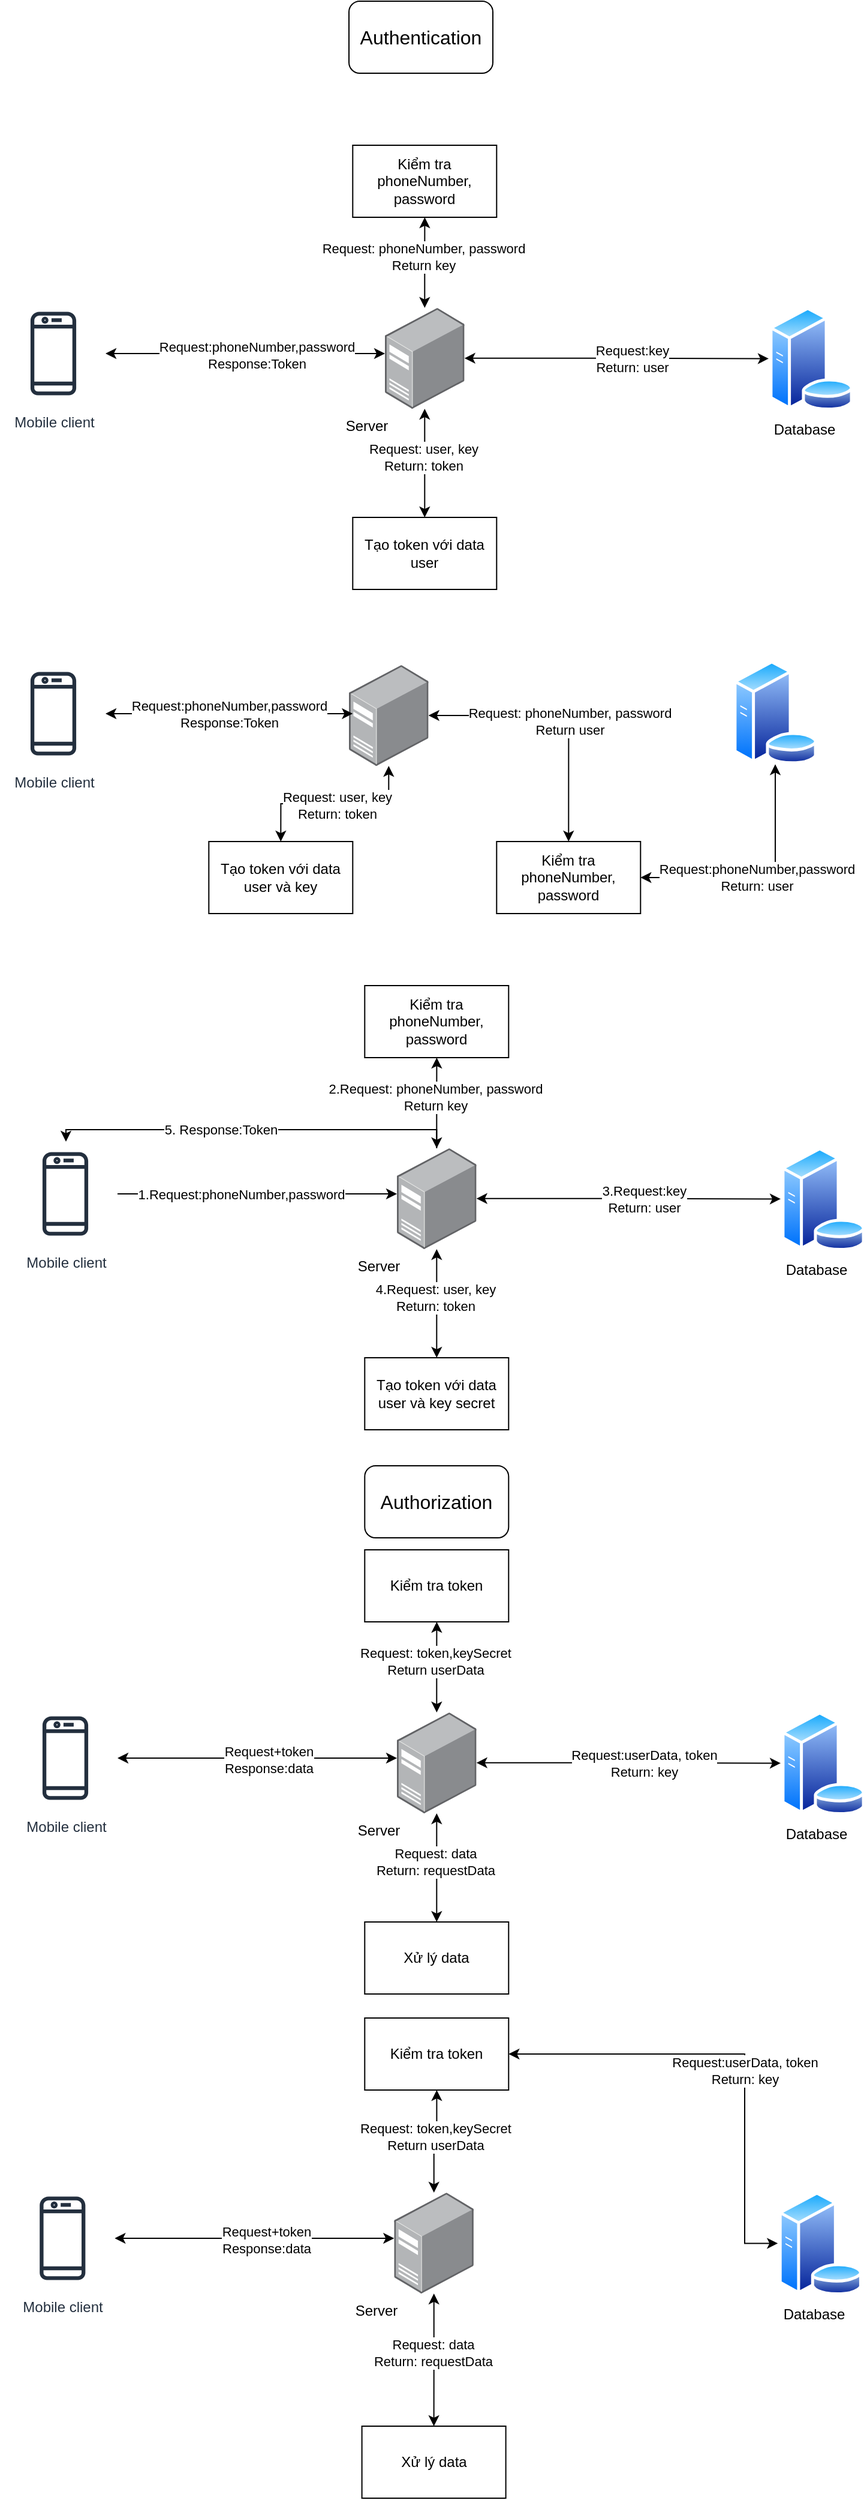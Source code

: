 <mxfile version="22.0.8" type="github">
  <diagram name="Page-1" id="wFv23azrO5TmY8dKMRDV">
    <mxGraphModel dx="880" dy="1278" grid="1" gridSize="10" guides="1" tooltips="1" connect="1" arrows="1" fold="1" page="0" pageScale="1" pageWidth="850" pageHeight="1100" math="0" shadow="0">
      <root>
        <mxCell id="0" />
        <mxCell id="1" parent="0" />
        <mxCell id="Zo6Wz0A7gYt2dgUF0l2a-8" style="edgeStyle=orthogonalEdgeStyle;rounded=0;orthogonalLoop=1;jettySize=auto;html=1;startArrow=classic;startFill=1;" edge="1" parent="1" source="Zo6Wz0A7gYt2dgUF0l2a-1" target="Zo6Wz0A7gYt2dgUF0l2a-3">
          <mxGeometry relative="1" as="geometry">
            <Array as="points">
              <mxPoint x="360" y="-406" />
              <mxPoint x="360" y="-406" />
            </Array>
          </mxGeometry>
        </mxCell>
        <mxCell id="Zo6Wz0A7gYt2dgUF0l2a-9" value="Request:phoneNumber,password&lt;br&gt;Response:Token" style="edgeLabel;html=1;align=center;verticalAlign=middle;resizable=0;points=[];" vertex="1" connectable="0" parent="Zo6Wz0A7gYt2dgUF0l2a-8">
          <mxGeometry x="0.08" relative="1" as="geometry">
            <mxPoint y="1" as="offset" />
          </mxGeometry>
        </mxCell>
        <mxCell id="Zo6Wz0A7gYt2dgUF0l2a-1" value="Mobile client" style="sketch=0;outlineConnect=0;fontColor=#232F3E;gradientColor=none;strokeColor=#232F3E;fillColor=#ffffff;dashed=0;verticalLabelPosition=bottom;verticalAlign=top;align=center;html=1;fontSize=12;fontStyle=0;aspect=fixed;shape=mxgraph.aws4.resourceIcon;resIcon=mxgraph.aws4.mobile_client;" vertex="1" parent="1">
          <mxGeometry x="110" y="-450" width="87" height="87" as="geometry" />
        </mxCell>
        <mxCell id="Zo6Wz0A7gYt2dgUF0l2a-2" value="" style="image;aspect=fixed;perimeter=ellipsePerimeter;html=1;align=center;shadow=0;dashed=0;spacingTop=3;image=img/lib/active_directory/database_server.svg;" vertex="1" parent="1">
          <mxGeometry x="750" y="-445.56" width="71" height="86.58" as="geometry" />
        </mxCell>
        <mxCell id="Zo6Wz0A7gYt2dgUF0l2a-12" style="edgeStyle=orthogonalEdgeStyle;rounded=0;orthogonalLoop=1;jettySize=auto;html=1;entryX=0;entryY=0.5;entryDx=0;entryDy=0;startArrow=classic;startFill=1;" edge="1" parent="1" source="Zo6Wz0A7gYt2dgUF0l2a-3" target="Zo6Wz0A7gYt2dgUF0l2a-2">
          <mxGeometry relative="1" as="geometry" />
        </mxCell>
        <mxCell id="Zo6Wz0A7gYt2dgUF0l2a-13" value="Request:key&lt;br&gt;Return: user" style="edgeLabel;html=1;align=center;verticalAlign=middle;resizable=0;points=[];" vertex="1" connectable="0" parent="Zo6Wz0A7gYt2dgUF0l2a-12">
          <mxGeometry x="0.103" relative="1" as="geometry">
            <mxPoint as="offset" />
          </mxGeometry>
        </mxCell>
        <mxCell id="Zo6Wz0A7gYt2dgUF0l2a-16" style="edgeStyle=orthogonalEdgeStyle;rounded=0;orthogonalLoop=1;jettySize=auto;html=1;startArrow=classic;startFill=1;" edge="1" parent="1" source="Zo6Wz0A7gYt2dgUF0l2a-3" target="Zo6Wz0A7gYt2dgUF0l2a-15">
          <mxGeometry relative="1" as="geometry" />
        </mxCell>
        <mxCell id="Zo6Wz0A7gYt2dgUF0l2a-17" value="Request: phoneNumber, password&lt;br&gt;Return key" style="edgeLabel;html=1;align=center;verticalAlign=middle;resizable=0;points=[];" vertex="1" connectable="0" parent="Zo6Wz0A7gYt2dgUF0l2a-16">
          <mxGeometry x="0.128" y="1" relative="1" as="geometry">
            <mxPoint as="offset" />
          </mxGeometry>
        </mxCell>
        <mxCell id="Zo6Wz0A7gYt2dgUF0l2a-19" style="edgeStyle=orthogonalEdgeStyle;rounded=0;orthogonalLoop=1;jettySize=auto;html=1;entryX=0.5;entryY=0;entryDx=0;entryDy=0;startArrow=classic;startFill=1;" edge="1" parent="1" source="Zo6Wz0A7gYt2dgUF0l2a-3" target="Zo6Wz0A7gYt2dgUF0l2a-18">
          <mxGeometry relative="1" as="geometry" />
        </mxCell>
        <mxCell id="Zo6Wz0A7gYt2dgUF0l2a-20" value="Request: user, key&lt;br&gt;Return: token" style="edgeLabel;html=1;align=center;verticalAlign=middle;resizable=0;points=[];" vertex="1" connectable="0" parent="Zo6Wz0A7gYt2dgUF0l2a-19">
          <mxGeometry x="-0.105" y="-1" relative="1" as="geometry">
            <mxPoint as="offset" />
          </mxGeometry>
        </mxCell>
        <mxCell id="Zo6Wz0A7gYt2dgUF0l2a-3" value="" style="image;points=[];aspect=fixed;html=1;align=center;shadow=0;dashed=0;image=img/lib/allied_telesis/computer_and_terminals/Server_Desktop.svg;" vertex="1" parent="1">
          <mxGeometry x="430" y="-444.56" width="66.3" height="84.04" as="geometry" />
        </mxCell>
        <mxCell id="Zo6Wz0A7gYt2dgUF0l2a-4" value="Server&lt;br&gt;" style="text;html=1;strokeColor=none;fillColor=none;align=center;verticalAlign=middle;whiteSpace=wrap;rounded=0;" vertex="1" parent="1">
          <mxGeometry x="385" y="-360.52" width="60" height="30" as="geometry" />
        </mxCell>
        <mxCell id="Zo6Wz0A7gYt2dgUF0l2a-5" value="Database&lt;br&gt;" style="text;html=1;strokeColor=none;fillColor=none;align=center;verticalAlign=middle;whiteSpace=wrap;rounded=0;" vertex="1" parent="1">
          <mxGeometry x="750" y="-357.98" width="60" height="30" as="geometry" />
        </mxCell>
        <mxCell id="Zo6Wz0A7gYt2dgUF0l2a-15" value="Kiểm tra phoneNumber, password" style="rounded=0;whiteSpace=wrap;html=1;" vertex="1" parent="1">
          <mxGeometry x="403.15" y="-580" width="120" height="60" as="geometry" />
        </mxCell>
        <mxCell id="Zo6Wz0A7gYt2dgUF0l2a-18" value="Tạo token với data user" style="rounded=0;whiteSpace=wrap;html=1;" vertex="1" parent="1">
          <mxGeometry x="403.15" y="-270" width="120" height="60" as="geometry" />
        </mxCell>
        <mxCell id="Zo6Wz0A7gYt2dgUF0l2a-21" value="Mobile client" style="sketch=0;outlineConnect=0;fontColor=#232F3E;gradientColor=none;strokeColor=#232F3E;fillColor=#ffffff;dashed=0;verticalLabelPosition=bottom;verticalAlign=top;align=center;html=1;fontSize=12;fontStyle=0;aspect=fixed;shape=mxgraph.aws4.resourceIcon;resIcon=mxgraph.aws4.mobile_client;" vertex="1" parent="1">
          <mxGeometry x="110" y="-150" width="87" height="87" as="geometry" />
        </mxCell>
        <mxCell id="Zo6Wz0A7gYt2dgUF0l2a-22" value="&lt;font style=&quot;font-size: 16px;&quot;&gt;Authentication&lt;/font&gt;" style="rounded=1;whiteSpace=wrap;html=1;" vertex="1" parent="1">
          <mxGeometry x="400" y="-700" width="120" height="60" as="geometry" />
        </mxCell>
        <mxCell id="Zo6Wz0A7gYt2dgUF0l2a-36" style="edgeStyle=orthogonalEdgeStyle;rounded=0;orthogonalLoop=1;jettySize=auto;html=1;entryX=0.5;entryY=0;entryDx=0;entryDy=0;startArrow=classic;startFill=1;" edge="1" parent="1" source="Zo6Wz0A7gYt2dgUF0l2a-23" target="Zo6Wz0A7gYt2dgUF0l2a-34">
          <mxGeometry relative="1" as="geometry" />
        </mxCell>
        <mxCell id="Zo6Wz0A7gYt2dgUF0l2a-23" value="" style="image;points=[];aspect=fixed;html=1;align=center;shadow=0;dashed=0;image=img/lib/allied_telesis/computer_and_terminals/Server_Desktop.svg;" vertex="1" parent="1">
          <mxGeometry x="400" y="-147.04" width="66.3" height="84.04" as="geometry" />
        </mxCell>
        <mxCell id="Zo6Wz0A7gYt2dgUF0l2a-24" style="edgeStyle=orthogonalEdgeStyle;rounded=0;orthogonalLoop=1;jettySize=auto;html=1;entryX=0.048;entryY=0.482;entryDx=0;entryDy=0;entryPerimeter=0;startArrow=classic;startFill=1;" edge="1" parent="1" source="Zo6Wz0A7gYt2dgUF0l2a-21" target="Zo6Wz0A7gYt2dgUF0l2a-23">
          <mxGeometry relative="1" as="geometry" />
        </mxCell>
        <mxCell id="Zo6Wz0A7gYt2dgUF0l2a-25" value="" style="image;aspect=fixed;perimeter=ellipsePerimeter;html=1;align=center;shadow=0;dashed=0;spacingTop=3;image=img/lib/active_directory/database_server.svg;" vertex="1" parent="1">
          <mxGeometry x="720" y="-151.0" width="71" height="86.58" as="geometry" />
        </mxCell>
        <mxCell id="Zo6Wz0A7gYt2dgUF0l2a-26" value="Request:phoneNumber,password&lt;br&gt;Response:Token" style="edgeLabel;html=1;align=center;verticalAlign=middle;resizable=0;points=[];" vertex="1" connectable="0" parent="1">
          <mxGeometry x="300" y="-106.5" as="geometry" />
        </mxCell>
        <mxCell id="Zo6Wz0A7gYt2dgUF0l2a-29" style="edgeStyle=orthogonalEdgeStyle;rounded=0;orthogonalLoop=1;jettySize=auto;html=1;startArrow=classic;startFill=1;" edge="1" parent="1" source="Zo6Wz0A7gYt2dgUF0l2a-27" target="Zo6Wz0A7gYt2dgUF0l2a-25">
          <mxGeometry relative="1" as="geometry" />
        </mxCell>
        <mxCell id="Zo6Wz0A7gYt2dgUF0l2a-27" value="Kiểm tra phoneNumber, password" style="rounded=0;whiteSpace=wrap;html=1;" vertex="1" parent="1">
          <mxGeometry x="523.15" width="120" height="60" as="geometry" />
        </mxCell>
        <mxCell id="Zo6Wz0A7gYt2dgUF0l2a-28" style="edgeStyle=orthogonalEdgeStyle;rounded=0;orthogonalLoop=1;jettySize=auto;html=1;entryX=0.5;entryY=0;entryDx=0;entryDy=0;startArrow=classic;startFill=1;" edge="1" parent="1" source="Zo6Wz0A7gYt2dgUF0l2a-23" target="Zo6Wz0A7gYt2dgUF0l2a-27">
          <mxGeometry relative="1" as="geometry">
            <Array as="points">
              <mxPoint x="583" y="-105" />
            </Array>
          </mxGeometry>
        </mxCell>
        <mxCell id="Zo6Wz0A7gYt2dgUF0l2a-32" value="Request: phoneNumber, password&lt;br style=&quot;border-color: var(--border-color);&quot;&gt;Return user" style="edgeLabel;html=1;align=center;verticalAlign=middle;resizable=0;points=[];" vertex="1" connectable="0" parent="Zo6Wz0A7gYt2dgUF0l2a-28">
          <mxGeometry x="-0.53" y="-1" relative="1" as="geometry">
            <mxPoint x="65" y="4" as="offset" />
          </mxGeometry>
        </mxCell>
        <mxCell id="Zo6Wz0A7gYt2dgUF0l2a-33" value="Request:phoneNumber,password&lt;br&gt;Return: user" style="edgeLabel;html=1;align=center;verticalAlign=middle;resizable=0;points=[];" vertex="1" connectable="0" parent="1">
          <mxGeometry x="740.0" y="30.003" as="geometry" />
        </mxCell>
        <mxCell id="Zo6Wz0A7gYt2dgUF0l2a-34" value="Tạo token với data user và key" style="rounded=0;whiteSpace=wrap;html=1;" vertex="1" parent="1">
          <mxGeometry x="283.15" width="120" height="60" as="geometry" />
        </mxCell>
        <mxCell id="Zo6Wz0A7gYt2dgUF0l2a-37" value="Request: user, key&lt;br&gt;Return: token" style="edgeLabel;html=1;align=center;verticalAlign=middle;resizable=0;points=[];" vertex="1" connectable="0" parent="1">
          <mxGeometry x="390.0" y="-30" as="geometry" />
        </mxCell>
        <mxCell id="Zo6Wz0A7gYt2dgUF0l2a-41" style="edgeStyle=orthogonalEdgeStyle;rounded=0;orthogonalLoop=1;jettySize=auto;html=1;startArrow=none;startFill=0;" edge="1" parent="1" source="Zo6Wz0A7gYt2dgUF0l2a-43" target="Zo6Wz0A7gYt2dgUF0l2a-51">
          <mxGeometry relative="1" as="geometry">
            <Array as="points">
              <mxPoint x="370" y="294" />
              <mxPoint x="370" y="294" />
            </Array>
          </mxGeometry>
        </mxCell>
        <mxCell id="Zo6Wz0A7gYt2dgUF0l2a-42" value="1.Request:phoneNumber,password" style="edgeLabel;html=1;align=center;verticalAlign=middle;resizable=0;points=[];" vertex="1" connectable="0" parent="Zo6Wz0A7gYt2dgUF0l2a-41">
          <mxGeometry x="0.08" relative="1" as="geometry">
            <mxPoint x="-23" as="offset" />
          </mxGeometry>
        </mxCell>
        <mxCell id="Zo6Wz0A7gYt2dgUF0l2a-43" value="Mobile client" style="sketch=0;outlineConnect=0;fontColor=#232F3E;gradientColor=none;strokeColor=#232F3E;fillColor=#ffffff;dashed=0;verticalLabelPosition=bottom;verticalAlign=top;align=center;html=1;fontSize=12;fontStyle=0;aspect=fixed;shape=mxgraph.aws4.resourceIcon;resIcon=mxgraph.aws4.mobile_client;" vertex="1" parent="1">
          <mxGeometry x="120" y="250" width="87" height="87" as="geometry" />
        </mxCell>
        <mxCell id="Zo6Wz0A7gYt2dgUF0l2a-44" value="" style="image;aspect=fixed;perimeter=ellipsePerimeter;html=1;align=center;shadow=0;dashed=0;spacingTop=3;image=img/lib/active_directory/database_server.svg;" vertex="1" parent="1">
          <mxGeometry x="760" y="254.44" width="71" height="86.58" as="geometry" />
        </mxCell>
        <mxCell id="Zo6Wz0A7gYt2dgUF0l2a-45" style="edgeStyle=orthogonalEdgeStyle;rounded=0;orthogonalLoop=1;jettySize=auto;html=1;entryX=0;entryY=0.5;entryDx=0;entryDy=0;startArrow=classic;startFill=1;" edge="1" parent="1" source="Zo6Wz0A7gYt2dgUF0l2a-51" target="Zo6Wz0A7gYt2dgUF0l2a-44">
          <mxGeometry relative="1" as="geometry" />
        </mxCell>
        <mxCell id="Zo6Wz0A7gYt2dgUF0l2a-46" value="3.Request:key&lt;br&gt;Return: user" style="edgeLabel;html=1;align=center;verticalAlign=middle;resizable=0;points=[];" vertex="1" connectable="0" parent="Zo6Wz0A7gYt2dgUF0l2a-45">
          <mxGeometry x="0.103" relative="1" as="geometry">
            <mxPoint as="offset" />
          </mxGeometry>
        </mxCell>
        <mxCell id="Zo6Wz0A7gYt2dgUF0l2a-47" style="edgeStyle=orthogonalEdgeStyle;rounded=0;orthogonalLoop=1;jettySize=auto;html=1;startArrow=classic;startFill=1;" edge="1" parent="1" source="Zo6Wz0A7gYt2dgUF0l2a-51" target="Zo6Wz0A7gYt2dgUF0l2a-54">
          <mxGeometry relative="1" as="geometry" />
        </mxCell>
        <mxCell id="Zo6Wz0A7gYt2dgUF0l2a-48" value="2.Request: phoneNumber, password&lt;br&gt;Return key" style="edgeLabel;html=1;align=center;verticalAlign=middle;resizable=0;points=[];" vertex="1" connectable="0" parent="Zo6Wz0A7gYt2dgUF0l2a-47">
          <mxGeometry x="0.128" y="1" relative="1" as="geometry">
            <mxPoint as="offset" />
          </mxGeometry>
        </mxCell>
        <mxCell id="Zo6Wz0A7gYt2dgUF0l2a-49" style="edgeStyle=orthogonalEdgeStyle;rounded=0;orthogonalLoop=1;jettySize=auto;html=1;entryX=0.5;entryY=0;entryDx=0;entryDy=0;startArrow=classic;startFill=1;" edge="1" parent="1" source="Zo6Wz0A7gYt2dgUF0l2a-51" target="Zo6Wz0A7gYt2dgUF0l2a-55">
          <mxGeometry relative="1" as="geometry" />
        </mxCell>
        <mxCell id="Zo6Wz0A7gYt2dgUF0l2a-50" value="4.Request: user, key&lt;br&gt;Return: token" style="edgeLabel;html=1;align=center;verticalAlign=middle;resizable=0;points=[];" vertex="1" connectable="0" parent="Zo6Wz0A7gYt2dgUF0l2a-49">
          <mxGeometry x="-0.105" y="-1" relative="1" as="geometry">
            <mxPoint as="offset" />
          </mxGeometry>
        </mxCell>
        <mxCell id="Zo6Wz0A7gYt2dgUF0l2a-56" style="edgeStyle=orthogonalEdgeStyle;rounded=0;orthogonalLoop=1;jettySize=auto;html=1;" edge="1" parent="1" source="Zo6Wz0A7gYt2dgUF0l2a-51" target="Zo6Wz0A7gYt2dgUF0l2a-43">
          <mxGeometry relative="1" as="geometry">
            <Array as="points">
              <mxPoint x="473" y="240" />
              <mxPoint x="164" y="240" />
            </Array>
          </mxGeometry>
        </mxCell>
        <mxCell id="Zo6Wz0A7gYt2dgUF0l2a-51" value="" style="image;points=[];aspect=fixed;html=1;align=center;shadow=0;dashed=0;image=img/lib/allied_telesis/computer_and_terminals/Server_Desktop.svg;" vertex="1" parent="1">
          <mxGeometry x="440" y="255.44" width="66.3" height="84.04" as="geometry" />
        </mxCell>
        <mxCell id="Zo6Wz0A7gYt2dgUF0l2a-52" value="Server&lt;br&gt;" style="text;html=1;strokeColor=none;fillColor=none;align=center;verticalAlign=middle;whiteSpace=wrap;rounded=0;" vertex="1" parent="1">
          <mxGeometry x="395" y="339.48" width="60" height="30" as="geometry" />
        </mxCell>
        <mxCell id="Zo6Wz0A7gYt2dgUF0l2a-53" value="Database&lt;br&gt;" style="text;html=1;strokeColor=none;fillColor=none;align=center;verticalAlign=middle;whiteSpace=wrap;rounded=0;" vertex="1" parent="1">
          <mxGeometry x="760" y="342.02" width="60" height="30" as="geometry" />
        </mxCell>
        <mxCell id="Zo6Wz0A7gYt2dgUF0l2a-54" value="Kiểm tra phoneNumber, password" style="rounded=0;whiteSpace=wrap;html=1;" vertex="1" parent="1">
          <mxGeometry x="413.15" y="120" width="120" height="60" as="geometry" />
        </mxCell>
        <mxCell id="Zo6Wz0A7gYt2dgUF0l2a-55" value="Tạo token với data user và key secret" style="rounded=0;whiteSpace=wrap;html=1;" vertex="1" parent="1">
          <mxGeometry x="413.15" y="430" width="120" height="60" as="geometry" />
        </mxCell>
        <mxCell id="Zo6Wz0A7gYt2dgUF0l2a-57" value="5. Response:Token" style="edgeLabel;html=1;align=center;verticalAlign=middle;resizable=0;points=[];" vertex="1" connectable="0" parent="1">
          <mxGeometry x="343.15" y="293.5" as="geometry">
            <mxPoint x="-50" y="-54" as="offset" />
          </mxGeometry>
        </mxCell>
        <mxCell id="Zo6Wz0A7gYt2dgUF0l2a-60" value="&lt;font style=&quot;font-size: 16px;&quot;&gt;Authorization&lt;/font&gt;" style="rounded=1;whiteSpace=wrap;html=1;" vertex="1" parent="1">
          <mxGeometry x="413.15" y="520" width="120" height="60" as="geometry" />
        </mxCell>
        <mxCell id="Zo6Wz0A7gYt2dgUF0l2a-78" style="edgeStyle=orthogonalEdgeStyle;rounded=0;orthogonalLoop=1;jettySize=auto;html=1;startArrow=classic;startFill=1;" edge="1" parent="1" source="Zo6Wz0A7gYt2dgUF0l2a-80" target="Zo6Wz0A7gYt2dgUF0l2a-88">
          <mxGeometry relative="1" as="geometry">
            <Array as="points">
              <mxPoint x="370" y="764" />
              <mxPoint x="370" y="764" />
            </Array>
          </mxGeometry>
        </mxCell>
        <mxCell id="Zo6Wz0A7gYt2dgUF0l2a-79" value="Request+token&lt;br&gt;Response:data" style="edgeLabel;html=1;align=center;verticalAlign=middle;resizable=0;points=[];" vertex="1" connectable="0" parent="Zo6Wz0A7gYt2dgUF0l2a-78">
          <mxGeometry x="0.08" relative="1" as="geometry">
            <mxPoint y="1" as="offset" />
          </mxGeometry>
        </mxCell>
        <mxCell id="Zo6Wz0A7gYt2dgUF0l2a-80" value="Mobile client" style="sketch=0;outlineConnect=0;fontColor=#232F3E;gradientColor=none;strokeColor=#232F3E;fillColor=#ffffff;dashed=0;verticalLabelPosition=bottom;verticalAlign=top;align=center;html=1;fontSize=12;fontStyle=0;aspect=fixed;shape=mxgraph.aws4.resourceIcon;resIcon=mxgraph.aws4.mobile_client;" vertex="1" parent="1">
          <mxGeometry x="120" y="720" width="87" height="87" as="geometry" />
        </mxCell>
        <mxCell id="Zo6Wz0A7gYt2dgUF0l2a-81" value="" style="image;aspect=fixed;perimeter=ellipsePerimeter;html=1;align=center;shadow=0;dashed=0;spacingTop=3;image=img/lib/active_directory/database_server.svg;" vertex="1" parent="1">
          <mxGeometry x="760" y="724.44" width="71" height="86.58" as="geometry" />
        </mxCell>
        <mxCell id="Zo6Wz0A7gYt2dgUF0l2a-82" style="edgeStyle=orthogonalEdgeStyle;rounded=0;orthogonalLoop=1;jettySize=auto;html=1;entryX=0;entryY=0.5;entryDx=0;entryDy=0;startArrow=classic;startFill=1;" edge="1" parent="1" source="Zo6Wz0A7gYt2dgUF0l2a-88" target="Zo6Wz0A7gYt2dgUF0l2a-81">
          <mxGeometry relative="1" as="geometry" />
        </mxCell>
        <mxCell id="Zo6Wz0A7gYt2dgUF0l2a-83" value="Request:userData, token&lt;br&gt;Return: key" style="edgeLabel;html=1;align=center;verticalAlign=middle;resizable=0;points=[];" vertex="1" connectable="0" parent="Zo6Wz0A7gYt2dgUF0l2a-82">
          <mxGeometry x="0.103" relative="1" as="geometry">
            <mxPoint as="offset" />
          </mxGeometry>
        </mxCell>
        <mxCell id="Zo6Wz0A7gYt2dgUF0l2a-84" style="edgeStyle=orthogonalEdgeStyle;rounded=0;orthogonalLoop=1;jettySize=auto;html=1;startArrow=classic;startFill=1;" edge="1" parent="1" source="Zo6Wz0A7gYt2dgUF0l2a-88" target="Zo6Wz0A7gYt2dgUF0l2a-91">
          <mxGeometry relative="1" as="geometry" />
        </mxCell>
        <mxCell id="Zo6Wz0A7gYt2dgUF0l2a-85" value="Request: token,keySecret&lt;br&gt;Return userData" style="edgeLabel;html=1;align=center;verticalAlign=middle;resizable=0;points=[];" vertex="1" connectable="0" parent="Zo6Wz0A7gYt2dgUF0l2a-84">
          <mxGeometry x="0.128" y="1" relative="1" as="geometry">
            <mxPoint as="offset" />
          </mxGeometry>
        </mxCell>
        <mxCell id="Zo6Wz0A7gYt2dgUF0l2a-86" style="edgeStyle=orthogonalEdgeStyle;rounded=0;orthogonalLoop=1;jettySize=auto;html=1;entryX=0.5;entryY=0;entryDx=0;entryDy=0;startArrow=classic;startFill=1;" edge="1" parent="1" source="Zo6Wz0A7gYt2dgUF0l2a-88" target="Zo6Wz0A7gYt2dgUF0l2a-92">
          <mxGeometry relative="1" as="geometry" />
        </mxCell>
        <mxCell id="Zo6Wz0A7gYt2dgUF0l2a-87" value="Request: data&lt;br&gt;Return: requestData" style="edgeLabel;html=1;align=center;verticalAlign=middle;resizable=0;points=[];" vertex="1" connectable="0" parent="Zo6Wz0A7gYt2dgUF0l2a-86">
          <mxGeometry x="-0.105" y="-1" relative="1" as="geometry">
            <mxPoint as="offset" />
          </mxGeometry>
        </mxCell>
        <mxCell id="Zo6Wz0A7gYt2dgUF0l2a-88" value="" style="image;points=[];aspect=fixed;html=1;align=center;shadow=0;dashed=0;image=img/lib/allied_telesis/computer_and_terminals/Server_Desktop.svg;" vertex="1" parent="1">
          <mxGeometry x="440" y="725.44" width="66.3" height="84.04" as="geometry" />
        </mxCell>
        <mxCell id="Zo6Wz0A7gYt2dgUF0l2a-89" value="Server&lt;br&gt;" style="text;html=1;strokeColor=none;fillColor=none;align=center;verticalAlign=middle;whiteSpace=wrap;rounded=0;" vertex="1" parent="1">
          <mxGeometry x="395" y="809.48" width="60" height="30" as="geometry" />
        </mxCell>
        <mxCell id="Zo6Wz0A7gYt2dgUF0l2a-90" value="Database&lt;br&gt;" style="text;html=1;strokeColor=none;fillColor=none;align=center;verticalAlign=middle;whiteSpace=wrap;rounded=0;" vertex="1" parent="1">
          <mxGeometry x="760" y="812.02" width="60" height="30" as="geometry" />
        </mxCell>
        <mxCell id="Zo6Wz0A7gYt2dgUF0l2a-91" value="Kiểm tra token" style="rounded=0;whiteSpace=wrap;html=1;" vertex="1" parent="1">
          <mxGeometry x="413.15" y="590" width="120" height="60" as="geometry" />
        </mxCell>
        <mxCell id="Zo6Wz0A7gYt2dgUF0l2a-92" value="Xử lý data" style="rounded=0;whiteSpace=wrap;html=1;" vertex="1" parent="1">
          <mxGeometry x="413.15" y="900" width="120" height="60" as="geometry" />
        </mxCell>
        <mxCell id="Zo6Wz0A7gYt2dgUF0l2a-93" style="edgeStyle=orthogonalEdgeStyle;rounded=0;orthogonalLoop=1;jettySize=auto;html=1;startArrow=classic;startFill=1;" edge="1" parent="1" source="Zo6Wz0A7gYt2dgUF0l2a-95" target="Zo6Wz0A7gYt2dgUF0l2a-103">
          <mxGeometry relative="1" as="geometry">
            <Array as="points">
              <mxPoint x="367.65" y="1164" />
              <mxPoint x="367.65" y="1164" />
            </Array>
          </mxGeometry>
        </mxCell>
        <mxCell id="Zo6Wz0A7gYt2dgUF0l2a-94" value="Request+token&lt;br&gt;Response:data" style="edgeLabel;html=1;align=center;verticalAlign=middle;resizable=0;points=[];" vertex="1" connectable="0" parent="Zo6Wz0A7gYt2dgUF0l2a-93">
          <mxGeometry x="0.08" relative="1" as="geometry">
            <mxPoint y="1" as="offset" />
          </mxGeometry>
        </mxCell>
        <mxCell id="Zo6Wz0A7gYt2dgUF0l2a-95" value="Mobile client" style="sketch=0;outlineConnect=0;fontColor=#232F3E;gradientColor=none;strokeColor=#232F3E;fillColor=#ffffff;dashed=0;verticalLabelPosition=bottom;verticalAlign=top;align=center;html=1;fontSize=12;fontStyle=0;aspect=fixed;shape=mxgraph.aws4.resourceIcon;resIcon=mxgraph.aws4.mobile_client;" vertex="1" parent="1">
          <mxGeometry x="117.65" y="1120" width="87" height="87" as="geometry" />
        </mxCell>
        <mxCell id="Zo6Wz0A7gYt2dgUF0l2a-96" value="" style="image;aspect=fixed;perimeter=ellipsePerimeter;html=1;align=center;shadow=0;dashed=0;spacingTop=3;image=img/lib/active_directory/database_server.svg;" vertex="1" parent="1">
          <mxGeometry x="757.65" y="1124.44" width="71" height="86.58" as="geometry" />
        </mxCell>
        <mxCell id="Zo6Wz0A7gYt2dgUF0l2a-97" style="edgeStyle=orthogonalEdgeStyle;rounded=0;orthogonalLoop=1;jettySize=auto;html=1;entryX=0;entryY=0.5;entryDx=0;entryDy=0;startArrow=classic;startFill=1;exitX=1;exitY=0.5;exitDx=0;exitDy=0;" edge="1" parent="1" source="Zo6Wz0A7gYt2dgUF0l2a-106" target="Zo6Wz0A7gYt2dgUF0l2a-96">
          <mxGeometry relative="1" as="geometry">
            <Array as="points">
              <mxPoint x="730" y="1010" />
              <mxPoint x="730" y="1168" />
            </Array>
          </mxGeometry>
        </mxCell>
        <mxCell id="Zo6Wz0A7gYt2dgUF0l2a-98" value="Request:userData, token&lt;br&gt;Return: key" style="edgeLabel;html=1;align=center;verticalAlign=middle;resizable=0;points=[];" vertex="1" connectable="0" parent="Zo6Wz0A7gYt2dgUF0l2a-97">
          <mxGeometry x="0.103" relative="1" as="geometry">
            <mxPoint as="offset" />
          </mxGeometry>
        </mxCell>
        <mxCell id="Zo6Wz0A7gYt2dgUF0l2a-99" style="edgeStyle=orthogonalEdgeStyle;rounded=0;orthogonalLoop=1;jettySize=auto;html=1;startArrow=classic;startFill=1;" edge="1" parent="1" source="Zo6Wz0A7gYt2dgUF0l2a-103" target="Zo6Wz0A7gYt2dgUF0l2a-106">
          <mxGeometry relative="1" as="geometry" />
        </mxCell>
        <mxCell id="Zo6Wz0A7gYt2dgUF0l2a-100" value="Request: token,keySecret&lt;br&gt;Return userData" style="edgeLabel;html=1;align=center;verticalAlign=middle;resizable=0;points=[];" vertex="1" connectable="0" parent="Zo6Wz0A7gYt2dgUF0l2a-99">
          <mxGeometry x="0.128" y="1" relative="1" as="geometry">
            <mxPoint as="offset" />
          </mxGeometry>
        </mxCell>
        <mxCell id="Zo6Wz0A7gYt2dgUF0l2a-101" style="edgeStyle=orthogonalEdgeStyle;rounded=0;orthogonalLoop=1;jettySize=auto;html=1;entryX=0.5;entryY=0;entryDx=0;entryDy=0;startArrow=classic;startFill=1;" edge="1" parent="1" source="Zo6Wz0A7gYt2dgUF0l2a-103" target="Zo6Wz0A7gYt2dgUF0l2a-107">
          <mxGeometry relative="1" as="geometry" />
        </mxCell>
        <mxCell id="Zo6Wz0A7gYt2dgUF0l2a-102" value="Request: data&lt;br&gt;Return: requestData" style="edgeLabel;html=1;align=center;verticalAlign=middle;resizable=0;points=[];" vertex="1" connectable="0" parent="Zo6Wz0A7gYt2dgUF0l2a-101">
          <mxGeometry x="-0.105" y="-1" relative="1" as="geometry">
            <mxPoint as="offset" />
          </mxGeometry>
        </mxCell>
        <mxCell id="Zo6Wz0A7gYt2dgUF0l2a-103" value="" style="image;points=[];aspect=fixed;html=1;align=center;shadow=0;dashed=0;image=img/lib/allied_telesis/computer_and_terminals/Server_Desktop.svg;" vertex="1" parent="1">
          <mxGeometry x="437.65" y="1125.44" width="66.3" height="84.04" as="geometry" />
        </mxCell>
        <mxCell id="Zo6Wz0A7gYt2dgUF0l2a-104" value="Server&lt;br&gt;" style="text;html=1;strokeColor=none;fillColor=none;align=center;verticalAlign=middle;whiteSpace=wrap;rounded=0;" vertex="1" parent="1">
          <mxGeometry x="392.65" y="1209.48" width="60" height="30" as="geometry" />
        </mxCell>
        <mxCell id="Zo6Wz0A7gYt2dgUF0l2a-105" value="Database&lt;br&gt;" style="text;html=1;strokeColor=none;fillColor=none;align=center;verticalAlign=middle;whiteSpace=wrap;rounded=0;" vertex="1" parent="1">
          <mxGeometry x="757.65" y="1212.02" width="60" height="30" as="geometry" />
        </mxCell>
        <mxCell id="Zo6Wz0A7gYt2dgUF0l2a-106" value="Kiểm tra token" style="rounded=0;whiteSpace=wrap;html=1;" vertex="1" parent="1">
          <mxGeometry x="413.15" y="980" width="120" height="60" as="geometry" />
        </mxCell>
        <mxCell id="Zo6Wz0A7gYt2dgUF0l2a-107" value="Xử lý data" style="rounded=0;whiteSpace=wrap;html=1;" vertex="1" parent="1">
          <mxGeometry x="410.8" y="1320" width="120" height="60" as="geometry" />
        </mxCell>
      </root>
    </mxGraphModel>
  </diagram>
</mxfile>
